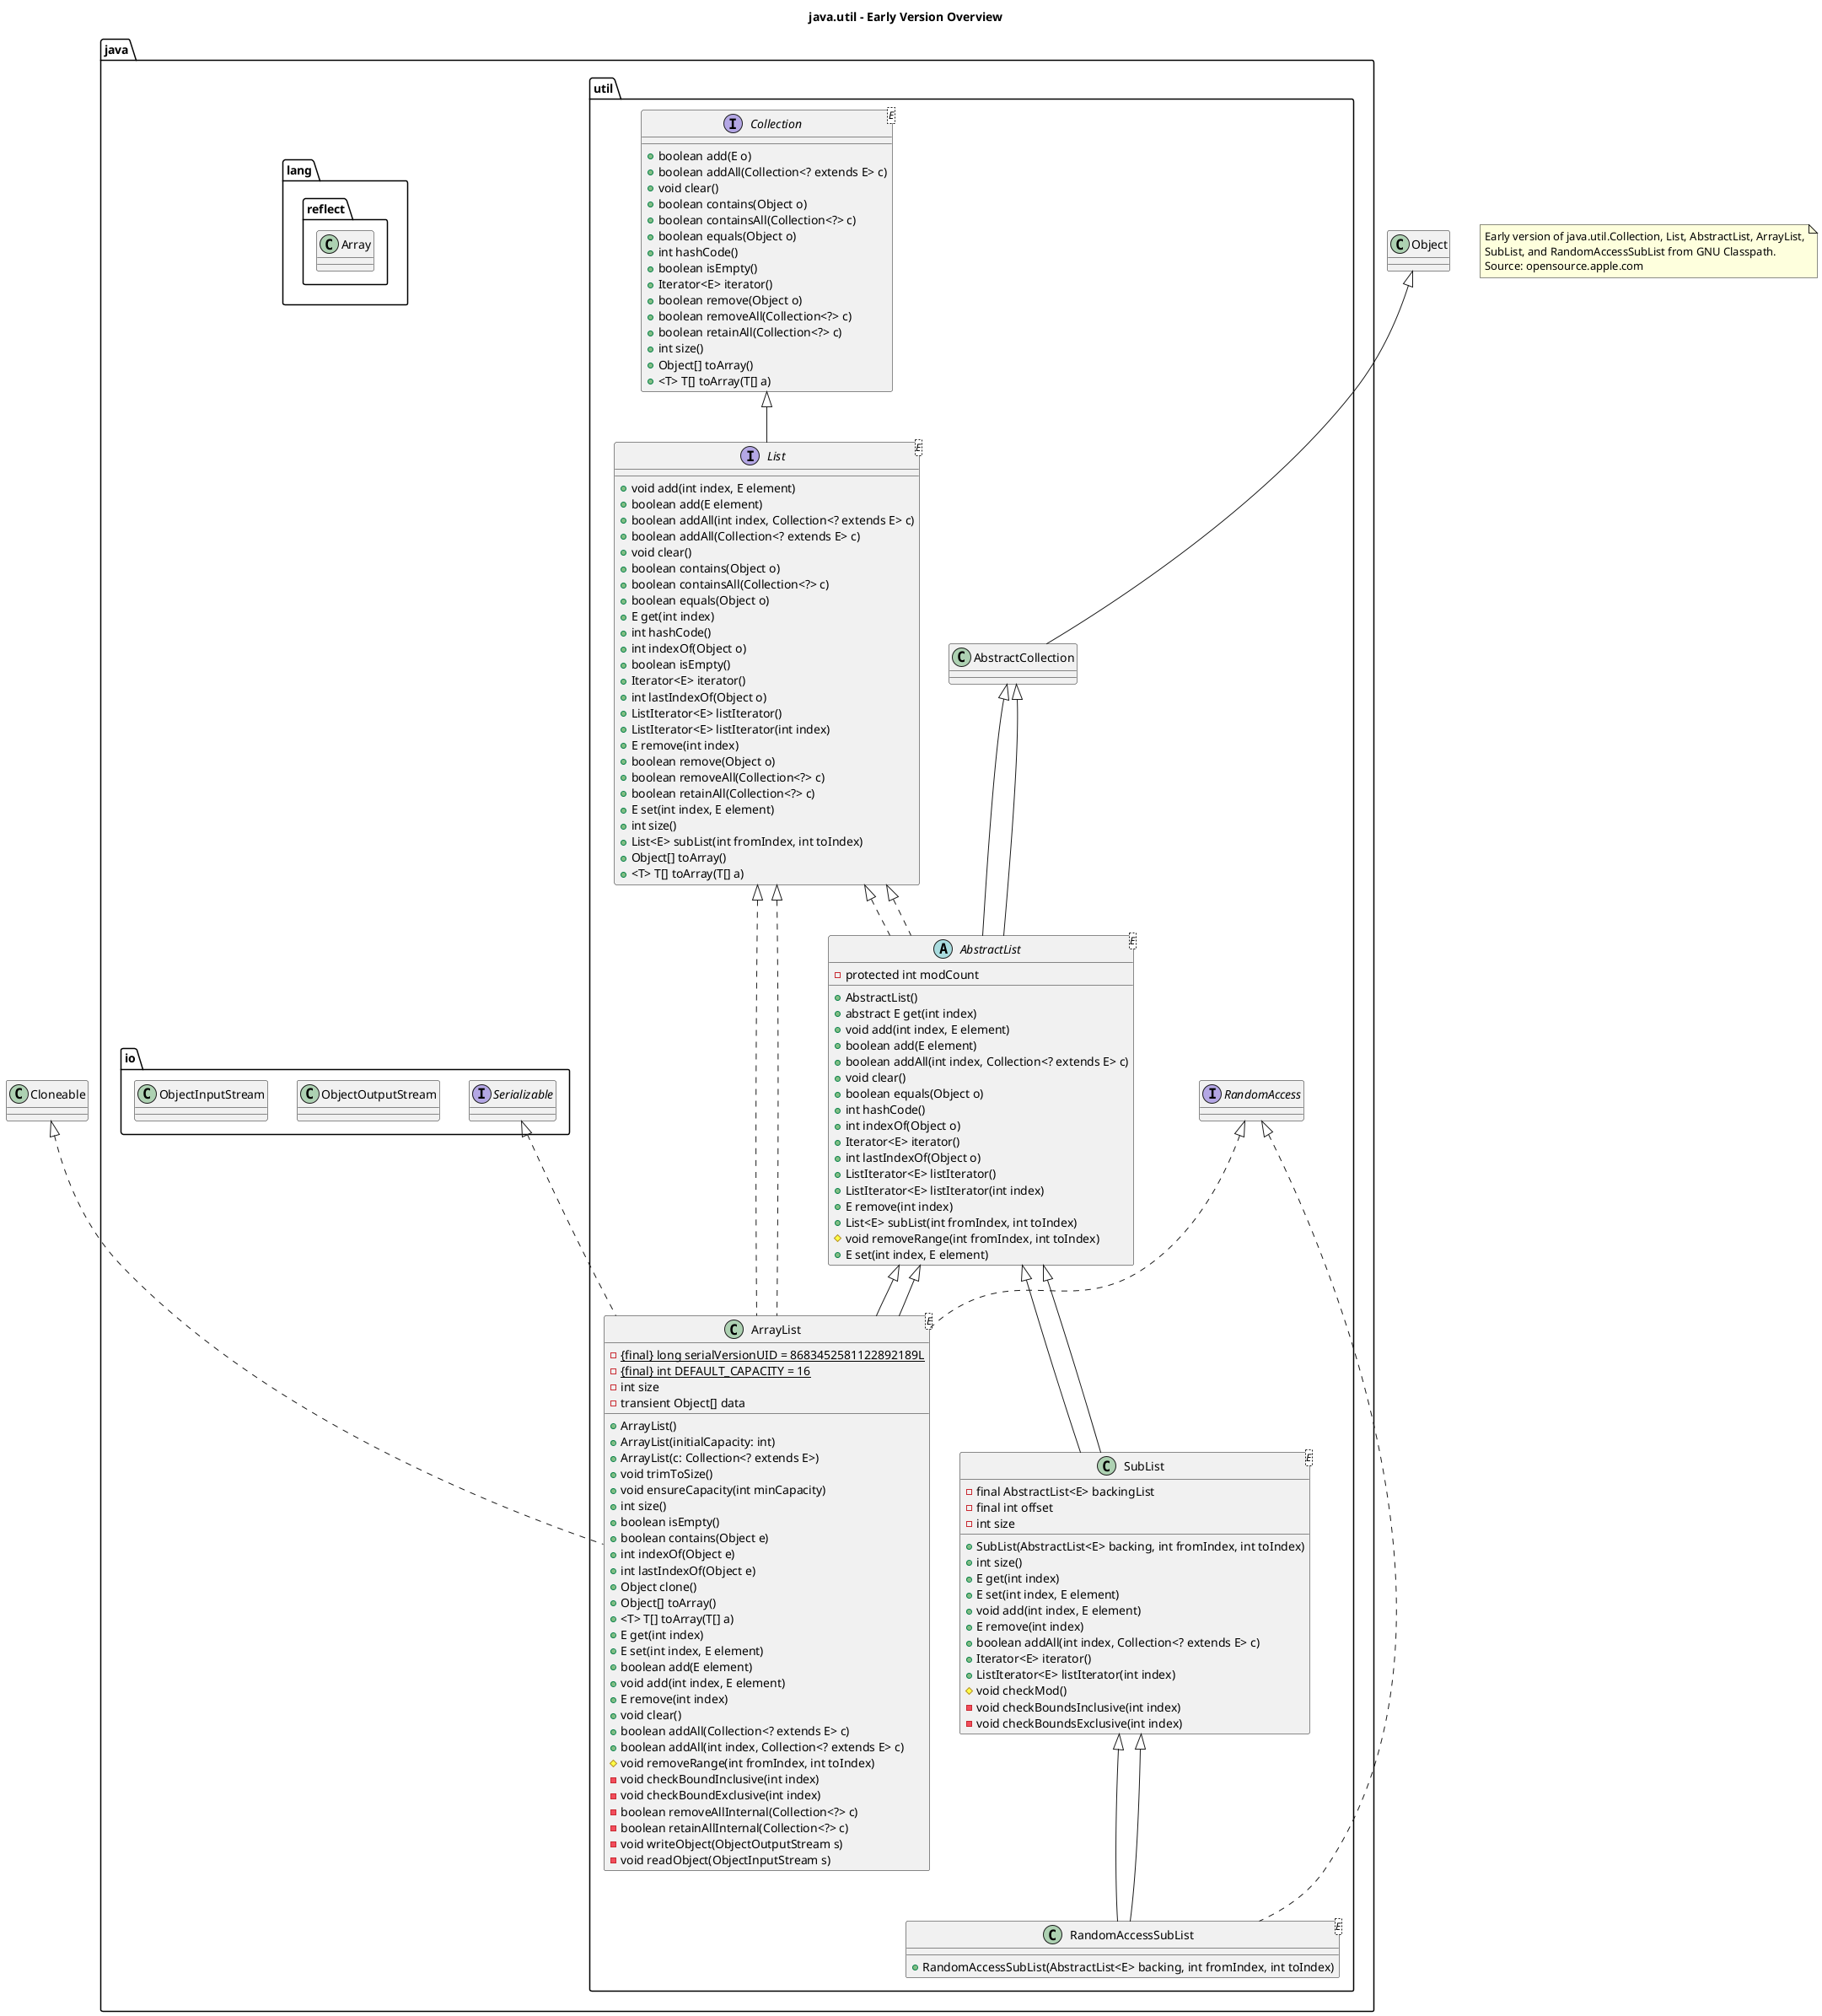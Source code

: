 @startuml

title java.util - Early Version Overview

package java.util {
    interface Collection<E> {
        +boolean add(E o)
        +boolean addAll(Collection<? extends E> c)
        +void clear()
        +boolean contains(Object o)
        +boolean containsAll(Collection<?> c)
        +boolean equals(Object o)
        +int hashCode()
        +boolean isEmpty()
        +Iterator<E> iterator()
        +boolean remove(Object o)
        +boolean removeAll(Collection<?> c)
        +boolean retainAll(Collection<?> c)
        +int size()
        +Object[] toArray()
        +<T> T[] toArray(T[] a)
    }

    interface List<E> extends Collection<E> {
        +void add(int index, E element)
        +boolean add(E element)
        +boolean addAll(int index, Collection<? extends E> c)
        +boolean addAll(Collection<? extends E> c)
        +void clear()
        +boolean contains(Object o)
        +boolean containsAll(Collection<?> c)
        +boolean equals(Object o)
        +E get(int index)
        +int hashCode()
        +int indexOf(Object o)
        +boolean isEmpty()
        +Iterator<E> iterator()
        +int lastIndexOf(Object o)
        +ListIterator<E> listIterator()
        +ListIterator<E> listIterator(int index)
        +E remove(int index)
        +boolean remove(Object o)
        +boolean removeAll(Collection<?> c)
        +boolean retainAll(Collection<?> c)
        +E set(int index, E element)
        +int size()
        +List<E> subList(int fromIndex, int toIndex)
        +Object[] toArray()
        +<T> T[] toArray(T[] a)
    }

    abstract class AbstractList<E> extends AbstractCollection<E> implements List<E> {
        -protected int modCount
        +AbstractList()
        +abstract E get(int index)
        +void add(int index, E element)
        +boolean add(E element)
        +boolean addAll(int index, Collection<? extends E> c)
        +void clear()
        +boolean equals(Object o)
        +int hashCode()
        +int indexOf(Object o)
        +Iterator<E> iterator()
        +int lastIndexOf(Object o)
        +ListIterator<E> listIterator()
        +ListIterator<E> listIterator(int index)
        +E remove(int index)
        +List<E> subList(int fromIndex, int toIndex)
        #void removeRange(int fromIndex, int toIndex)
        +E set(int index, E element)
    }


    class ArrayList<E> extends AbstractList<E> implements List<E> {
        -{static} {final} long serialVersionUID = 8683452581122892189L
        -{static} {final} int DEFAULT_CAPACITY = 16
        -int size
        -transient Object[] data
        +ArrayList()
        +ArrayList(initialCapacity: int)
        +ArrayList(c: Collection<? extends E>)
        +void trimToSize()
        +void ensureCapacity(int minCapacity)
        +int size()
        +boolean isEmpty()
        +boolean contains(Object e)
        +int indexOf(Object e)
        +int lastIndexOf(Object e)
        +Object clone()
        +Object[] toArray()
        +<T> T[] toArray(T[] a)
        +E get(int index)
        +E set(int index, E element)
        +boolean add(E element)
        +void add(int index, E element)
        +E remove(int index)
        +void clear()
        +boolean addAll(Collection<? extends E> c)
        +boolean addAll(int index, Collection<? extends E> c)
        #void removeRange(int fromIndex, int toIndex)
        -void checkBoundInclusive(int index)
        -void checkBoundExclusive(int index)
        -boolean removeAllInternal(Collection<?> c)
        -boolean retainAllInternal(Collection<?> c)
        -void writeObject(ObjectOutputStream s)
        -void readObject(ObjectInputStream s)
    }

    class SubList<E> extends AbstractList<E> {
        -final AbstractList<E> backingList
        -final int offset
        -int size
        +SubList(AbstractList<E> backing, int fromIndex, int toIndex)
        +int size()
        +E get(int index)
        +E set(int index, E element)
        +void add(int index, E element)
        +E remove(int index)
        +boolean addAll(int index, Collection<? extends E> c)
        +Iterator<E> iterator()
        +ListIterator<E> listIterator(int index)
        #void checkMod()
        -void checkBoundsInclusive(int index)
        -void checkBoundsExclusive(int index)
    }

    class RandomAccessSubList<E> extends SubList<E> implements RandomAccess {
        +RandomAccessSubList(AbstractList<E> backing, int fromIndex, int toIndex)
    }
}

package java.io {
    interface Serializable {
    }
    class ObjectOutputStream {
    }
    class ObjectInputStream {
    }
}

package java.lang.reflect {
    class Array {
    }
}

class Object {
}

AbstractCollection -up-|> Object
AbstractList -up-|> AbstractCollection
AbstractList .up.|> List
ArrayList -up-|> AbstractList
ArrayList .up.|> List
ArrayList .up.|> RandomAccess
ArrayList .up.|> Cloneable
ArrayList .up.|> Serializable
SubList -up-|> AbstractList
RandomAccessSubList -up-|> SubList

note as N1
  Early version of java.util.Collection, List, AbstractList, ArrayList,
  SubList, and RandomAccessSubList from GNU Classpath.
  Source: opensource.apple.com
end note

@enduml